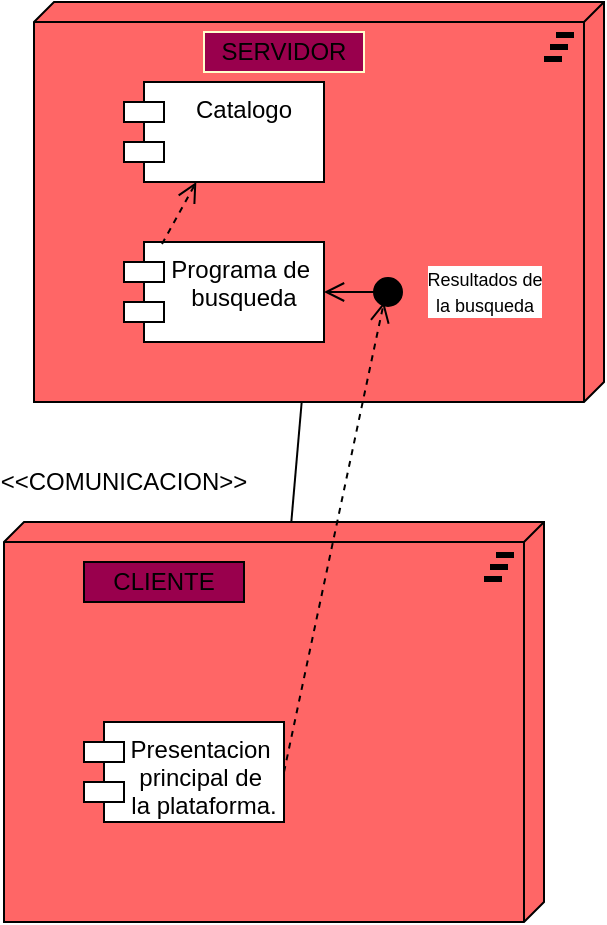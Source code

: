 <mxfile>
    <diagram id="C2HmU_um-6lSbX04Ks15" name="Page-1">
        <mxGraphModel dx="746" dy="516" grid="1" gridSize="10" guides="1" tooltips="1" connect="1" arrows="1" fold="1" page="1" pageScale="1" pageWidth="827" pageHeight="1169" math="0" shadow="0">
            <root>
                <mxCell id="0"/>
                <mxCell id="1" parent="0"/>
                <mxCell id="3" value="" style="html=1;outlineConnect=0;whiteSpace=wrap;fillColor=#FF6666;shape=mxgraph.archimate.tech;techType=plateau" parent="1" vertex="1">
                    <mxGeometry x="175" y="20" width="285" height="200" as="geometry"/>
                </mxCell>
                <mxCell id="4" value="" style="html=1;outlineConnect=0;whiteSpace=wrap;fillColor=#FF6666;shape=mxgraph.archimate.tech;techType=plateau" parent="1" vertex="1">
                    <mxGeometry x="160" y="280" width="270" height="200" as="geometry"/>
                </mxCell>
                <mxCell id="5" value="Catalogo" style="shape=module;align=left;spacingLeft=20;align=center;verticalAlign=top;" parent="1" vertex="1">
                    <mxGeometry x="220" y="60" width="100" height="50" as="geometry"/>
                </mxCell>
                <mxCell id="6" value="Programa de &#10;busqueda" style="shape=module;align=left;spacingLeft=20;align=center;verticalAlign=top;" parent="1" vertex="1">
                    <mxGeometry x="220" y="140" width="100" height="50" as="geometry"/>
                </mxCell>
                <mxCell id="7" value="Presentacion &#10;principal de &#10;la plataforma." style="shape=module;align=left;spacingLeft=20;align=center;verticalAlign=top;" parent="1" vertex="1">
                    <mxGeometry x="200" y="380" width="100" height="50" as="geometry"/>
                </mxCell>
                <mxCell id="8" value="CLIENTE" style="text;html=1;strokeColor=#000000;fillColor=#99004D;align=center;verticalAlign=middle;whiteSpace=wrap;rounded=0;" parent="1" vertex="1">
                    <mxGeometry x="200" y="300" width="80" height="20" as="geometry"/>
                </mxCell>
                <mxCell id="9" value="SERVIDOR" style="text;html=1;strokeColor=#FFFFCC;fillColor=#99004D;align=center;verticalAlign=middle;whiteSpace=wrap;rounded=0;" parent="1" vertex="1">
                    <mxGeometry x="260" y="35" width="80" height="20" as="geometry"/>
                </mxCell>
                <mxCell id="11" value="" style="endArrow=none;html=1;" parent="1" source="4" target="3" edge="1">
                    <mxGeometry width="50" height="50" relative="1" as="geometry">
                        <mxPoint x="220" y="300" as="sourcePoint"/>
                        <mxPoint x="270" y="250" as="targetPoint"/>
                    </mxGeometry>
                </mxCell>
                <mxCell id="12" value="&amp;lt;&amp;lt;COMUNICACION&amp;gt;&amp;gt;" style="text;html=1;strokeColor=none;fillColor=none;align=center;verticalAlign=middle;whiteSpace=wrap;rounded=0;" parent="1" vertex="1">
                    <mxGeometry x="200" y="250" width="40" height="20" as="geometry"/>
                </mxCell>
                <mxCell id="14" value="&lt;font style=&quot;font-size: 9px&quot;&gt;Resultados de&lt;br&gt;la busqueda&lt;/font&gt;" style="html=1;verticalAlign=bottom;startArrow=circle;startFill=1;endArrow=open;startSize=6;endSize=8;entryX=1;entryY=0.5;entryDx=0;entryDy=0;fillColor=#000000;shadow=0;" parent="1" target="6" edge="1">
                    <mxGeometry x="-1" y="43" width="80" relative="1" as="geometry">
                        <mxPoint x="360" y="165" as="sourcePoint"/>
                        <mxPoint x="380" y="160" as="targetPoint"/>
                        <mxPoint x="40" y="-28" as="offset"/>
                    </mxGeometry>
                </mxCell>
                <mxCell id="15" value="" style="html=1;verticalAlign=bottom;endArrow=open;dashed=1;endSize=8;shadow=0;fillColor=#000000;exitX=1;exitY=0.5;exitDx=0;exitDy=0;" parent="1" source="7" edge="1">
                    <mxGeometry x="-0.42" y="-159" relative="1" as="geometry">
                        <mxPoint x="380" y="360" as="sourcePoint"/>
                        <mxPoint x="350" y="170" as="targetPoint"/>
                        <mxPoint as="offset"/>
                    </mxGeometry>
                </mxCell>
                <mxCell id="16" value="" style="html=1;verticalAlign=bottom;endArrow=open;dashed=1;endSize=8;shadow=0;fillColor=#000000;exitX=0.19;exitY=0.02;exitDx=0;exitDy=0;exitPerimeter=0;" edge="1" parent="1" source="6" target="5">
                    <mxGeometry x="1" y="-135" relative="1" as="geometry">
                        <mxPoint x="280" y="150" as="sourcePoint"/>
                        <mxPoint x="200" y="150" as="targetPoint"/>
                        <mxPoint x="16" y="-86" as="offset"/>
                    </mxGeometry>
                </mxCell>
            </root>
        </mxGraphModel>
    </diagram>
</mxfile>